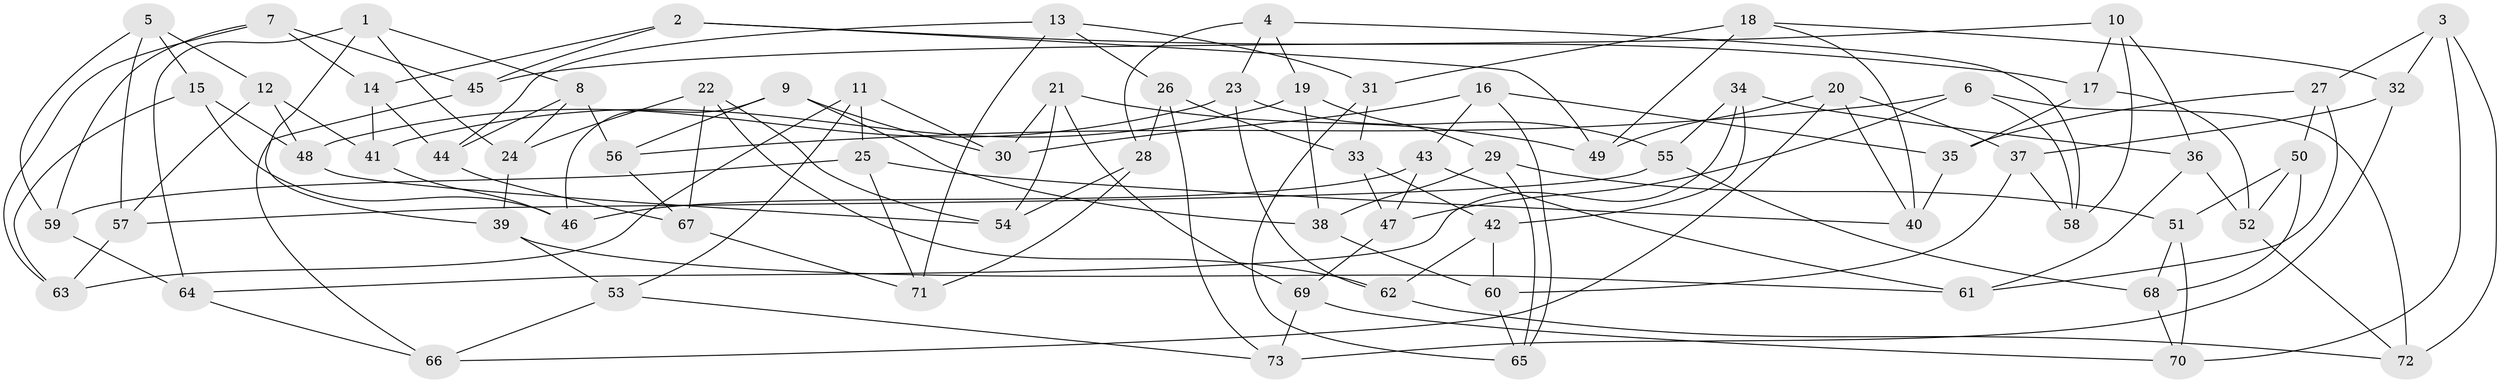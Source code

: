 // coarse degree distribution, {4: 0.5686274509803921, 5: 0.13725490196078433, 6: 0.27450980392156865, 3: 0.0196078431372549}
// Generated by graph-tools (version 1.1) at 2025/52/02/27/25 19:52:28]
// undirected, 73 vertices, 146 edges
graph export_dot {
graph [start="1"]
  node [color=gray90,style=filled];
  1;
  2;
  3;
  4;
  5;
  6;
  7;
  8;
  9;
  10;
  11;
  12;
  13;
  14;
  15;
  16;
  17;
  18;
  19;
  20;
  21;
  22;
  23;
  24;
  25;
  26;
  27;
  28;
  29;
  30;
  31;
  32;
  33;
  34;
  35;
  36;
  37;
  38;
  39;
  40;
  41;
  42;
  43;
  44;
  45;
  46;
  47;
  48;
  49;
  50;
  51;
  52;
  53;
  54;
  55;
  56;
  57;
  58;
  59;
  60;
  61;
  62;
  63;
  64;
  65;
  66;
  67;
  68;
  69;
  70;
  71;
  72;
  73;
  1 -- 24;
  1 -- 39;
  1 -- 8;
  1 -- 64;
  2 -- 17;
  2 -- 49;
  2 -- 45;
  2 -- 14;
  3 -- 27;
  3 -- 32;
  3 -- 70;
  3 -- 72;
  4 -- 58;
  4 -- 23;
  4 -- 19;
  4 -- 28;
  5 -- 15;
  5 -- 57;
  5 -- 59;
  5 -- 12;
  6 -- 47;
  6 -- 72;
  6 -- 56;
  6 -- 58;
  7 -- 63;
  7 -- 45;
  7 -- 14;
  7 -- 59;
  8 -- 24;
  8 -- 56;
  8 -- 44;
  9 -- 56;
  9 -- 46;
  9 -- 30;
  9 -- 38;
  10 -- 36;
  10 -- 17;
  10 -- 45;
  10 -- 58;
  11 -- 30;
  11 -- 25;
  11 -- 63;
  11 -- 53;
  12 -- 48;
  12 -- 41;
  12 -- 57;
  13 -- 31;
  13 -- 26;
  13 -- 71;
  13 -- 44;
  14 -- 44;
  14 -- 41;
  15 -- 48;
  15 -- 46;
  15 -- 63;
  16 -- 65;
  16 -- 30;
  16 -- 35;
  16 -- 43;
  17 -- 35;
  17 -- 52;
  18 -- 32;
  18 -- 49;
  18 -- 40;
  18 -- 31;
  19 -- 41;
  19 -- 29;
  19 -- 38;
  20 -- 49;
  20 -- 40;
  20 -- 66;
  20 -- 37;
  21 -- 30;
  21 -- 69;
  21 -- 54;
  21 -- 49;
  22 -- 24;
  22 -- 54;
  22 -- 62;
  22 -- 67;
  23 -- 55;
  23 -- 48;
  23 -- 62;
  24 -- 39;
  25 -- 59;
  25 -- 40;
  25 -- 71;
  26 -- 28;
  26 -- 33;
  26 -- 73;
  27 -- 50;
  27 -- 35;
  27 -- 61;
  28 -- 71;
  28 -- 54;
  29 -- 51;
  29 -- 38;
  29 -- 65;
  31 -- 65;
  31 -- 33;
  32 -- 73;
  32 -- 37;
  33 -- 42;
  33 -- 47;
  34 -- 36;
  34 -- 42;
  34 -- 64;
  34 -- 55;
  35 -- 40;
  36 -- 52;
  36 -- 61;
  37 -- 58;
  37 -- 60;
  38 -- 60;
  39 -- 53;
  39 -- 61;
  41 -- 46;
  42 -- 62;
  42 -- 60;
  43 -- 47;
  43 -- 61;
  43 -- 46;
  44 -- 67;
  45 -- 66;
  47 -- 69;
  48 -- 54;
  50 -- 51;
  50 -- 52;
  50 -- 68;
  51 -- 70;
  51 -- 68;
  52 -- 72;
  53 -- 73;
  53 -- 66;
  55 -- 57;
  55 -- 68;
  56 -- 67;
  57 -- 63;
  59 -- 64;
  60 -- 65;
  62 -- 72;
  64 -- 66;
  67 -- 71;
  68 -- 70;
  69 -- 73;
  69 -- 70;
}

